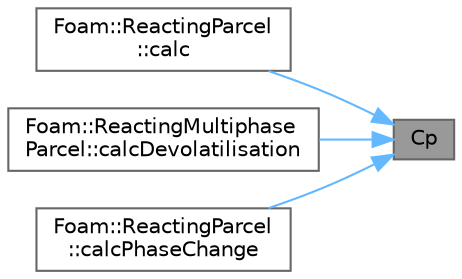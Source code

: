 digraph "Cp"
{
 // LATEX_PDF_SIZE
  bgcolor="transparent";
  edge [fontname=Helvetica,fontsize=10,labelfontname=Helvetica,labelfontsize=10];
  node [fontname=Helvetica,fontsize=10,shape=box,height=0.2,width=0.4];
  rankdir="RL";
  Node1 [id="Node000001",label="Cp",height=0.2,width=0.4,color="gray40", fillcolor="grey60", style="filled", fontcolor="black",tooltip=" "];
  Node1 -> Node2 [id="edge1_Node000001_Node000002",dir="back",color="steelblue1",style="solid",tooltip=" "];
  Node2 [id="Node000002",label="Foam::ReactingParcel\l::calc",height=0.2,width=0.4,color="grey40", fillcolor="white", style="filled",URL="$classFoam_1_1ReactingParcel.html#afb56ef4d31b0047419b9a94d9d07e337",tooltip=" "];
  Node1 -> Node3 [id="edge2_Node000001_Node000003",dir="back",color="steelblue1",style="solid",tooltip=" "];
  Node3 [id="Node000003",label="Foam::ReactingMultiphase\lParcel::calcDevolatilisation",height=0.2,width=0.4,color="grey40", fillcolor="white", style="filled",URL="$classFoam_1_1ReactingMultiphaseParcel.html#a58c31fdecb766d7340a68a9de554774c",tooltip=" "];
  Node1 -> Node4 [id="edge3_Node000001_Node000004",dir="back",color="steelblue1",style="solid",tooltip=" "];
  Node4 [id="Node000004",label="Foam::ReactingParcel\l::calcPhaseChange",height=0.2,width=0.4,color="grey40", fillcolor="white", style="filled",URL="$classFoam_1_1ReactingParcel.html#abf4465ef50d1fcf751816608607827ae",tooltip=" "];
}
